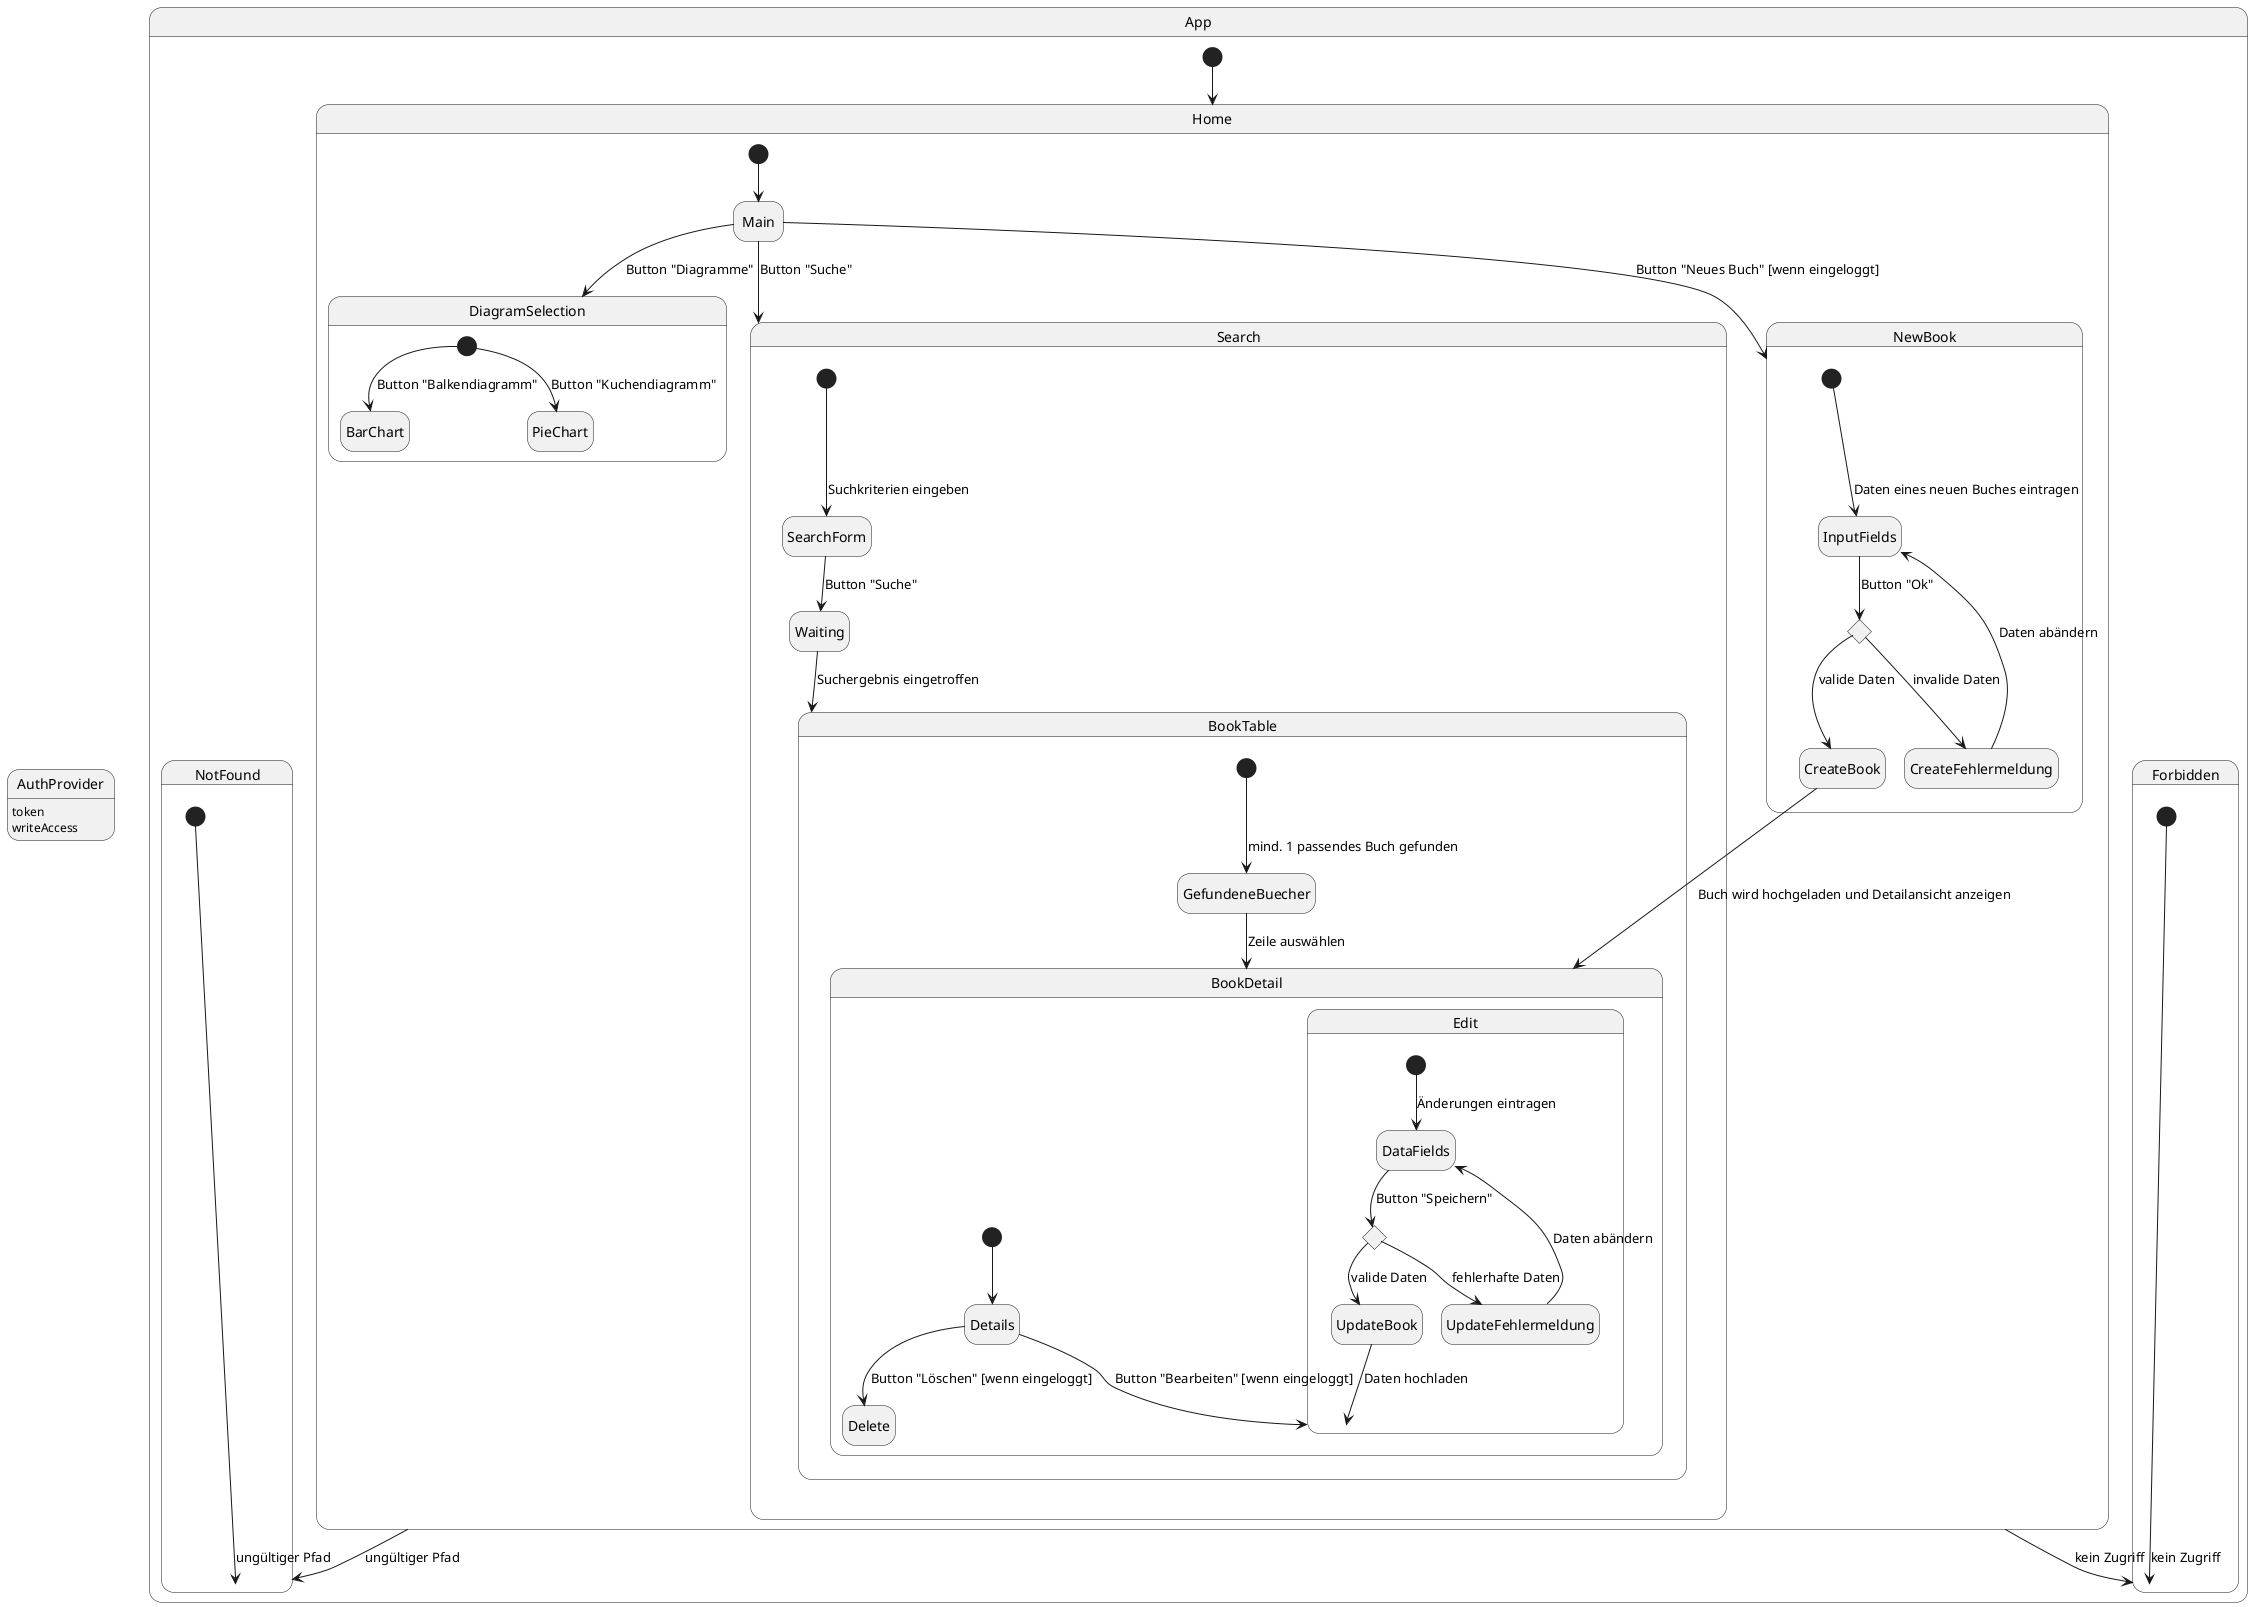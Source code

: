 @startuml Zustandsdiagramm
' Preview durch <Alt>d

hide empty description

state AuthProvider {
  AuthProvider : token
  AuthProvider : writeAccess
}

state App {
  [*] --> Home

  state Home {
    [*] --> Main
    Main -down-> Search : Button "Suche"
    Main -down-> NewBook : Button "Neues Buch" [wenn eingeloggt]
    Main -down-> DiagramSelection : Button "Diagramme"
  }

  state Search {
    [*] --> SearchForm : Suchkriterien eingeben
    SearchForm --> Waiting : Button "Suche"
    Waiting --> BookTable : Suchergebnis eingetroffen


    state BookTable {
      [*] --> GefundeneBuecher : mind. 1 passendes Buch gefunden
      GefundeneBuecher --> BookDetail : Zeile auswählen
    }
  }

  state BookDetail {
    [*] --> Details
    Details --> Edit : Button "Bearbeiten" [wenn eingeloggt]
    Details --> Delete : Button "Löschen" [wenn eingeloggt]
  }

  state Edit {
    [*] --> DataFields : Änderungen eintragen
    state UpdateChoice <<choice>>
    DataFields --> UpdateChoice : Button "Speichern"
    UpdateChoice --> UpdateBook : valide Daten
    UpdateChoice --> UpdateFehlermeldung : fehlerhafte Daten
    UpdateBook --> Edit : Daten hochladen
    UpdateFehlermeldung --> DataFields : Daten abändern
  }

  state NewBook {
    [*] --> InputFields : Daten eines neuen Buches eintragen
    state AddChoice <<choice>>
    InputFields --> AddChoice : Button "Ok"
    AddChoice --> CreateBook : valide Daten
    AddChoice --> CreateFehlermeldung : invalide Daten
    CreateBook --> BookDetail : Buch wird hochgeladen und Detailansicht anzeigen
    CreateFehlermeldung --> InputFields : Daten abändern
  }

  state DiagramSelection {
    [*] --> BarChart : Button "Balkendiagramm"
    [*] --> PieChart : Button "Kuchendiagramm"
  }

  state NotFound {
    [*] --> NotFound : ungültiger Pfad
  }

  state Forbidden {
    [*] --> Forbidden : kein Zugriff
  }

  Home --> Forbidden : kein Zugriff
  Home --> NotFound : ungültiger Pfad
}

@enduml
